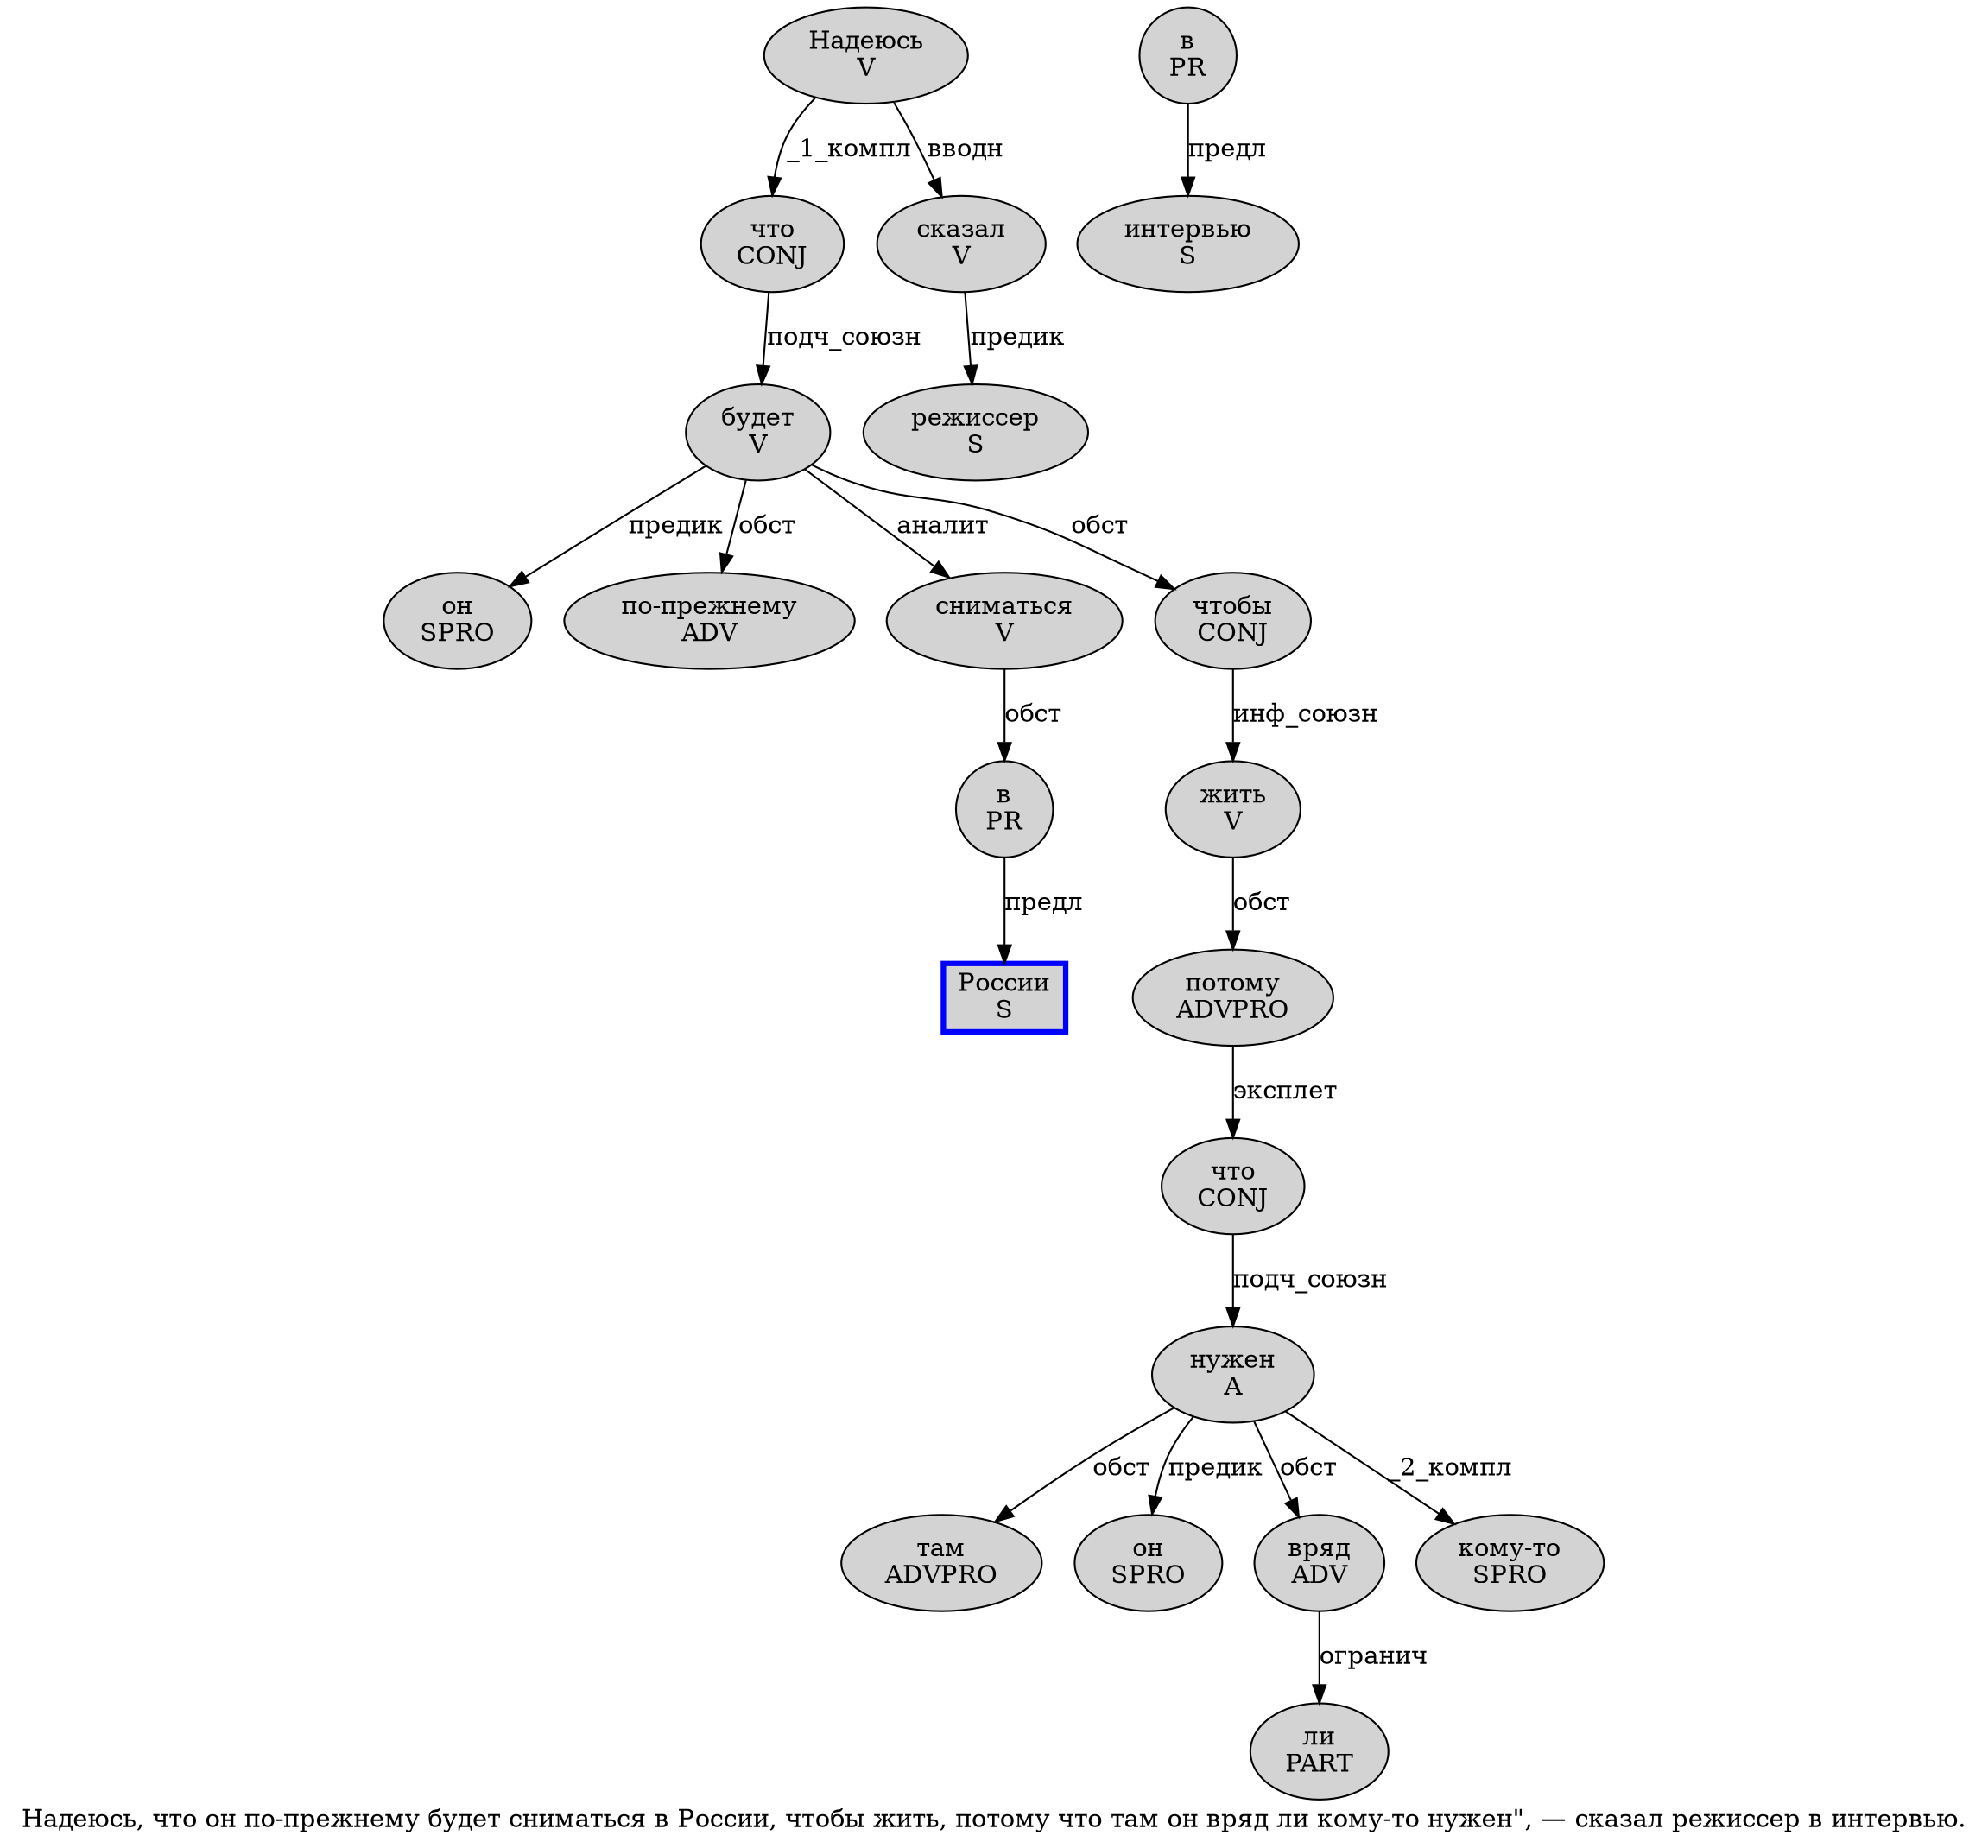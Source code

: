 digraph SENTENCE_1528 {
	graph [label="Надеюсь, что он по-прежнему будет сниматься в России, чтобы жить, потому что там он вряд ли кому-то нужен\", — сказал режиссер в интервью."]
	node [style=filled]
		0 [label="Надеюсь
V" color="" fillcolor=lightgray penwidth=1 shape=ellipse]
		2 [label="что
CONJ" color="" fillcolor=lightgray penwidth=1 shape=ellipse]
		3 [label="он
SPRO" color="" fillcolor=lightgray penwidth=1 shape=ellipse]
		4 [label="по-прежнему
ADV" color="" fillcolor=lightgray penwidth=1 shape=ellipse]
		5 [label="будет
V" color="" fillcolor=lightgray penwidth=1 shape=ellipse]
		6 [label="сниматься
V" color="" fillcolor=lightgray penwidth=1 shape=ellipse]
		7 [label="в
PR" color="" fillcolor=lightgray penwidth=1 shape=ellipse]
		8 [label="России
S" color=blue fillcolor=lightgray penwidth=3 shape=box]
		10 [label="чтобы
CONJ" color="" fillcolor=lightgray penwidth=1 shape=ellipse]
		11 [label="жить
V" color="" fillcolor=lightgray penwidth=1 shape=ellipse]
		13 [label="потому
ADVPRO" color="" fillcolor=lightgray penwidth=1 shape=ellipse]
		14 [label="что
CONJ" color="" fillcolor=lightgray penwidth=1 shape=ellipse]
		15 [label="там
ADVPRO" color="" fillcolor=lightgray penwidth=1 shape=ellipse]
		16 [label="он
SPRO" color="" fillcolor=lightgray penwidth=1 shape=ellipse]
		17 [label="вряд
ADV" color="" fillcolor=lightgray penwidth=1 shape=ellipse]
		18 [label="ли
PART" color="" fillcolor=lightgray penwidth=1 shape=ellipse]
		19 [label="кому-то
SPRO" color="" fillcolor=lightgray penwidth=1 shape=ellipse]
		20 [label="нужен
A" color="" fillcolor=lightgray penwidth=1 shape=ellipse]
		24 [label="сказал
V" color="" fillcolor=lightgray penwidth=1 shape=ellipse]
		25 [label="режиссер
S" color="" fillcolor=lightgray penwidth=1 shape=ellipse]
		26 [label="в
PR" color="" fillcolor=lightgray penwidth=1 shape=ellipse]
		27 [label="интервью
S" color="" fillcolor=lightgray penwidth=1 shape=ellipse]
			24 -> 25 [label="предик"]
			2 -> 5 [label="подч_союзн"]
			26 -> 27 [label="предл"]
			11 -> 13 [label="обст"]
			0 -> 2 [label="_1_компл"]
			0 -> 24 [label="вводн"]
			5 -> 3 [label="предик"]
			5 -> 4 [label="обст"]
			5 -> 6 [label="аналит"]
			5 -> 10 [label="обст"]
			20 -> 15 [label="обст"]
			20 -> 16 [label="предик"]
			20 -> 17 [label="обст"]
			20 -> 19 [label="_2_компл"]
			13 -> 14 [label="эксплет"]
			17 -> 18 [label="огранич"]
			7 -> 8 [label="предл"]
			10 -> 11 [label="инф_союзн"]
			14 -> 20 [label="подч_союзн"]
			6 -> 7 [label="обст"]
}